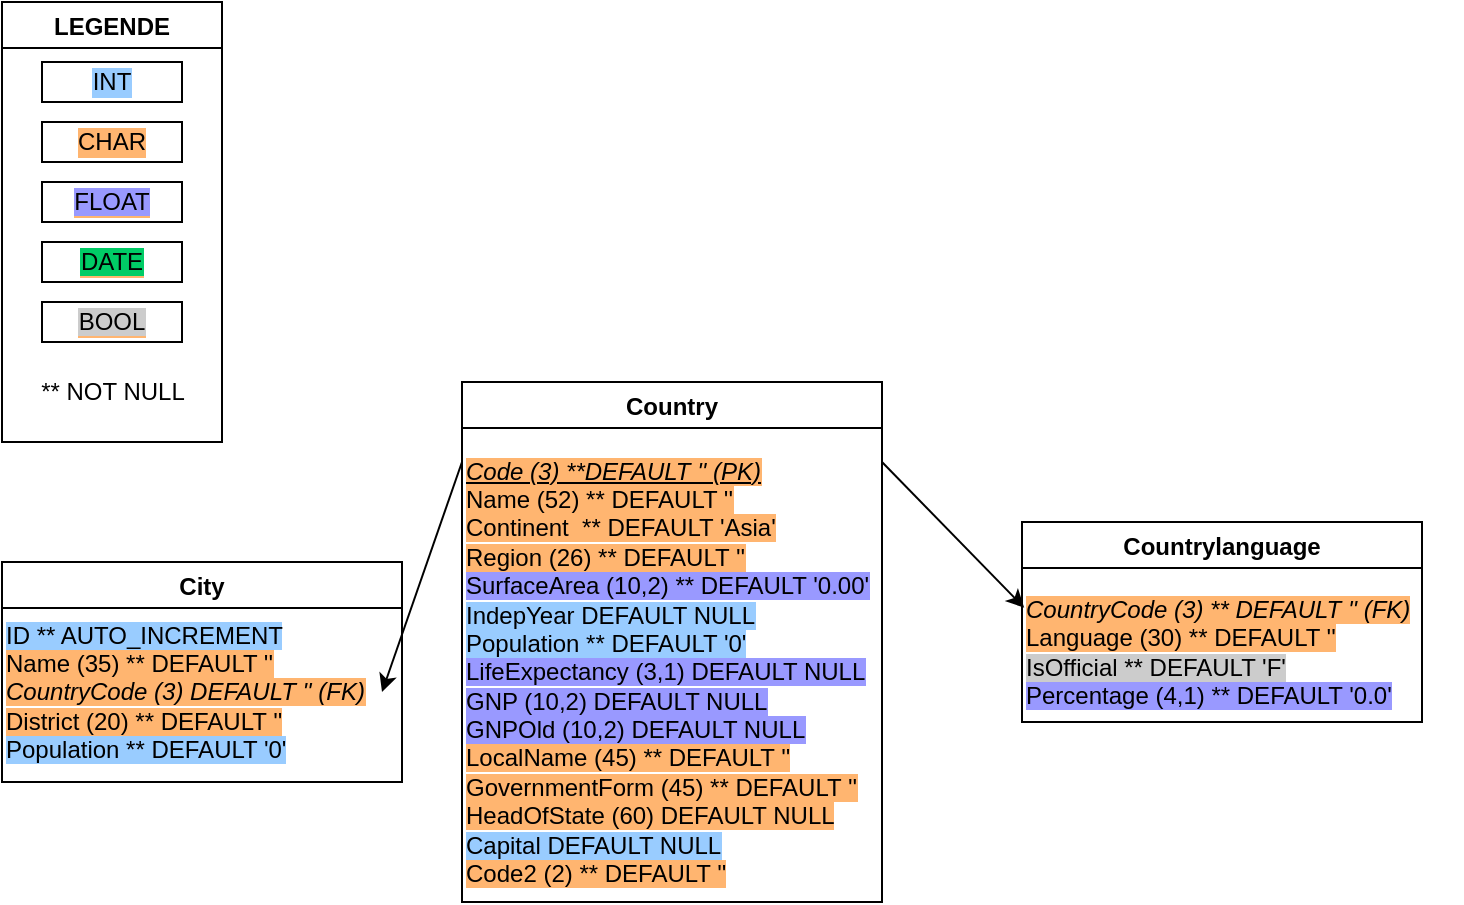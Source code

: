 <mxfile version="20.5.1" type="github">
  <diagram id="U7D3ccZj4Mjo8jZI7G2g" name="Page-1">
    <mxGraphModel dx="1413" dy="724" grid="1" gridSize="10" guides="1" tooltips="1" connect="1" arrows="1" fold="1" page="1" pageScale="1" pageWidth="827" pageHeight="1169" math="0" shadow="0">
      <root>
        <mxCell id="0" />
        <mxCell id="1" parent="0" />
        <mxCell id="t089BbJqni6KnfwQquC--13" value="LEGENDE" style="swimlane;labelBackgroundColor=#FFFFFF;" vertex="1" parent="1">
          <mxGeometry x="60" y="20" width="110" height="220" as="geometry" />
        </mxCell>
        <mxCell id="t089BbJqni6KnfwQquC--14" value="INT" style="rounded=0;whiteSpace=wrap;html=1;labelBackgroundColor=#99CCFF;" vertex="1" parent="t089BbJqni6KnfwQquC--13">
          <mxGeometry x="20" y="30" width="70" height="20" as="geometry" />
        </mxCell>
        <mxCell id="t089BbJqni6KnfwQquC--24" value="CHAR" style="rounded=0;whiteSpace=wrap;html=1;labelBackgroundColor=#FFB570;" vertex="1" parent="t089BbJqni6KnfwQquC--13">
          <mxGeometry x="20" y="60" width="70" height="20" as="geometry" />
        </mxCell>
        <mxCell id="t089BbJqni6KnfwQquC--27" value="&lt;span style=&quot;background-color: rgb(153, 153, 255);&quot;&gt;FLOAT&lt;/span&gt;" style="rounded=0;whiteSpace=wrap;html=1;labelBackgroundColor=#FFB570;" vertex="1" parent="t089BbJqni6KnfwQquC--13">
          <mxGeometry x="20" y="90" width="70" height="20" as="geometry" />
        </mxCell>
        <mxCell id="t089BbJqni6KnfwQquC--26" value="** NOT NULL" style="text;html=1;align=center;verticalAlign=middle;resizable=0;points=[];autosize=1;strokeColor=none;fillColor=none;" vertex="1" parent="t089BbJqni6KnfwQquC--13">
          <mxGeometry x="5" y="180" width="100" height="30" as="geometry" />
        </mxCell>
        <mxCell id="t089BbJqni6KnfwQquC--28" value="&lt;span style=&quot;background-color: rgb(0, 204, 102);&quot;&gt;DATE&lt;/span&gt;" style="rounded=0;whiteSpace=wrap;html=1;labelBackgroundColor=#FFB570;" vertex="1" parent="t089BbJqni6KnfwQquC--13">
          <mxGeometry x="20" y="120" width="70" height="20" as="geometry" />
        </mxCell>
        <mxCell id="t089BbJqni6KnfwQquC--30" value="&lt;span style=&quot;background-color: rgb(204, 204, 204);&quot;&gt;BOOL&lt;/span&gt;" style="rounded=0;whiteSpace=wrap;html=1;labelBackgroundColor=#FFB570;" vertex="1" parent="t089BbJqni6KnfwQquC--13">
          <mxGeometry x="20" y="150" width="70" height="20" as="geometry" />
        </mxCell>
        <mxCell id="t089BbJqni6KnfwQquC--19" value="Country" style="swimlane;labelBackgroundColor=#FFFFFF;" vertex="1" parent="1">
          <mxGeometry x="290" y="210" width="210" height="260" as="geometry" />
        </mxCell>
        <mxCell id="t089BbJqni6KnfwQquC--23" value="&lt;div&gt;&lt;span style=&quot;background-color: rgb(255, 181, 112);&quot;&gt;&lt;i style=&quot;&quot;&gt;&lt;u style=&quot;&quot;&gt;Code (3) **DEFAULT &#39;&#39; (PK)&lt;/u&gt;&lt;/i&gt;&lt;/span&gt;&lt;/div&gt;&lt;div&gt;&lt;span style=&quot;background-color: rgb(255, 181, 112);&quot;&gt;Name (52) ** DEFAULT &#39;&#39;&lt;/span&gt;&lt;/div&gt;&lt;div&gt;&lt;span style=&quot;background-color: rgb(255, 181, 112);&quot;&gt;Continent&amp;nbsp; ** DEFAULT &#39;Asia&#39;&lt;/span&gt;&lt;/div&gt;&lt;div&gt;&lt;span style=&quot;background-color: rgb(255, 181, 112);&quot;&gt;Region (26) ** DEFAULT &#39;&#39;&lt;/span&gt;&lt;/div&gt;&lt;div&gt;&lt;span style=&quot;background-color: rgb(153, 153, 255);&quot;&gt;SurfaceArea (10,2) ** DEFAULT &#39;0.00&#39;&lt;/span&gt;&lt;/div&gt;&lt;div&gt;&lt;span style=&quot;background-color: rgb(153, 204, 255);&quot;&gt;IndepYear DEFAULT NULL&lt;/span&gt;&lt;/div&gt;&lt;div&gt;&lt;span style=&quot;background-color: rgb(153, 204, 255);&quot;&gt;Population ** DEFAULT &#39;0&#39;&lt;/span&gt;&lt;/div&gt;&lt;div&gt;&lt;span style=&quot;background-color: rgb(153, 153, 255);&quot;&gt;LifeExpectancy (3,1) DEFAULT NULL&lt;/span&gt;&lt;/div&gt;&lt;div&gt;&lt;span style=&quot;background-color: rgb(153, 153, 255);&quot;&gt;GNP (10,2) DEFAULT NULL&lt;/span&gt;&lt;/div&gt;&lt;div&gt;&lt;span style=&quot;background-color: rgb(153, 153, 255);&quot;&gt;GNPOld (10,2) DEFAULT NULL&lt;/span&gt;&lt;/div&gt;&lt;div&gt;&lt;span style=&quot;background-color: rgb(255, 181, 112);&quot;&gt;LocalName (45) ** DEFAULT &#39;&#39;&lt;/span&gt;&lt;/div&gt;&lt;div&gt;&lt;span style=&quot;background-color: rgb(255, 181, 112);&quot;&gt;GovernmentForm (45) ** DEFAULT &#39;&#39;&lt;/span&gt;&lt;/div&gt;&lt;div&gt;&lt;span style=&quot;background-color: rgb(255, 181, 112);&quot;&gt;HeadOfState (60) DEFAULT NULL&lt;/span&gt;&lt;/div&gt;&lt;div&gt;&lt;span style=&quot;background-color: rgb(153, 204, 255);&quot;&gt;Capital DEFAULT NULL&lt;/span&gt;&lt;/div&gt;&lt;div&gt;&lt;span style=&quot;background-color: rgb(255, 181, 112);&quot;&gt;Code2 (2) ** DEFAULT &#39;&#39;&lt;/span&gt;&lt;/div&gt;" style="text;html=1;align=left;verticalAlign=middle;resizable=0;points=[];autosize=1;strokeColor=none;fillColor=none;" vertex="1" parent="t089BbJqni6KnfwQquC--19">
          <mxGeometry y="30" width="230" height="230" as="geometry" />
        </mxCell>
        <mxCell id="t089BbJqni6KnfwQquC--21" value="Countrylanguage" style="swimlane;labelBackgroundColor=#FFFFFF;" vertex="1" parent="1">
          <mxGeometry x="570" y="280" width="200" height="100" as="geometry" />
        </mxCell>
        <mxCell id="t089BbJqni6KnfwQquC--29" value="&lt;div&gt;&lt;span style=&quot;background-color: rgb(255, 181, 112);&quot;&gt;&lt;i&gt;CountryCode (3) ** DEFAULT &#39;&#39; (FK)&lt;/i&gt;&lt;/span&gt;&lt;/div&gt;&lt;div&gt;&lt;span style=&quot;background-color: rgb(255, 181, 112);&quot;&gt;Language (30) ** DEFAULT &#39;&#39;&lt;/span&gt;&lt;/div&gt;&lt;div&gt;&lt;span style=&quot;background-color: rgb(204, 204, 204);&quot;&gt;IsOfficial ** DEFAULT &#39;F&#39;&lt;/span&gt;&lt;/div&gt;&lt;div&gt;&lt;span style=&quot;background-color: rgb(153, 153, 255);&quot;&gt;Percentage (4,1) ** DEFAULT &#39;0.0&#39;&lt;/span&gt;&lt;/div&gt;" style="text;html=1;align=left;verticalAlign=middle;resizable=0;points=[];autosize=1;strokeColor=none;fillColor=none;" vertex="1" parent="t089BbJqni6KnfwQquC--21">
          <mxGeometry y="30" width="220" height="70" as="geometry" />
        </mxCell>
        <mxCell id="t089BbJqni6KnfwQquC--20" value="City" style="swimlane;labelBackgroundColor=#FFFFFF;" vertex="1" parent="1">
          <mxGeometry x="60" y="300" width="200" height="110" as="geometry" />
        </mxCell>
        <mxCell id="t089BbJqni6KnfwQquC--31" value="&lt;div&gt;&lt;span style=&quot;background-color: rgb(153, 204, 255);&quot;&gt;ID ** AUTO_INCREMENT&lt;/span&gt;&lt;/div&gt;&lt;div&gt;&lt;span style=&quot;background-color: rgb(255, 181, 112);&quot;&gt;Name (35) ** DEFAULT &#39;&#39;&lt;/span&gt;&lt;/div&gt;&lt;div&gt;&lt;span style=&quot;background-color: rgb(255, 181, 112);&quot;&gt;&lt;i&gt;CountryCode (3) DEFAULT &#39;&#39; (FK)&lt;/i&gt;&lt;/span&gt;&lt;/div&gt;&lt;div&gt;&lt;span style=&quot;background-color: rgb(255, 181, 112);&quot;&gt;District (20) ** DEFAULT &#39;&#39;&lt;/span&gt;&lt;/div&gt;&lt;div&gt;&lt;span style=&quot;background-color: rgb(153, 204, 255);&quot;&gt;Population ** DEFAULT &#39;0&#39;&lt;/span&gt;&lt;/div&gt;" style="text;html=1;align=left;verticalAlign=middle;resizable=0;points=[];autosize=1;strokeColor=none;fillColor=none;" vertex="1" parent="t089BbJqni6KnfwQquC--20">
          <mxGeometry y="20" width="200" height="90" as="geometry" />
        </mxCell>
        <mxCell id="t089BbJqni6KnfwQquC--32" value="" style="endArrow=classic;html=1;rounded=0;" edge="1" parent="1">
          <mxGeometry width="50" height="50" relative="1" as="geometry">
            <mxPoint x="290" y="250" as="sourcePoint" />
            <mxPoint x="250" y="365" as="targetPoint" />
          </mxGeometry>
        </mxCell>
        <mxCell id="t089BbJqni6KnfwQquC--33" value="" style="endArrow=classic;html=1;rounded=0;entryX=0.005;entryY=0.184;entryDx=0;entryDy=0;entryPerimeter=0;" edge="1" parent="1" target="t089BbJqni6KnfwQquC--29">
          <mxGeometry width="50" height="50" relative="1" as="geometry">
            <mxPoint x="500" y="250" as="sourcePoint" />
            <mxPoint x="520" y="230" as="targetPoint" />
          </mxGeometry>
        </mxCell>
      </root>
    </mxGraphModel>
  </diagram>
</mxfile>
